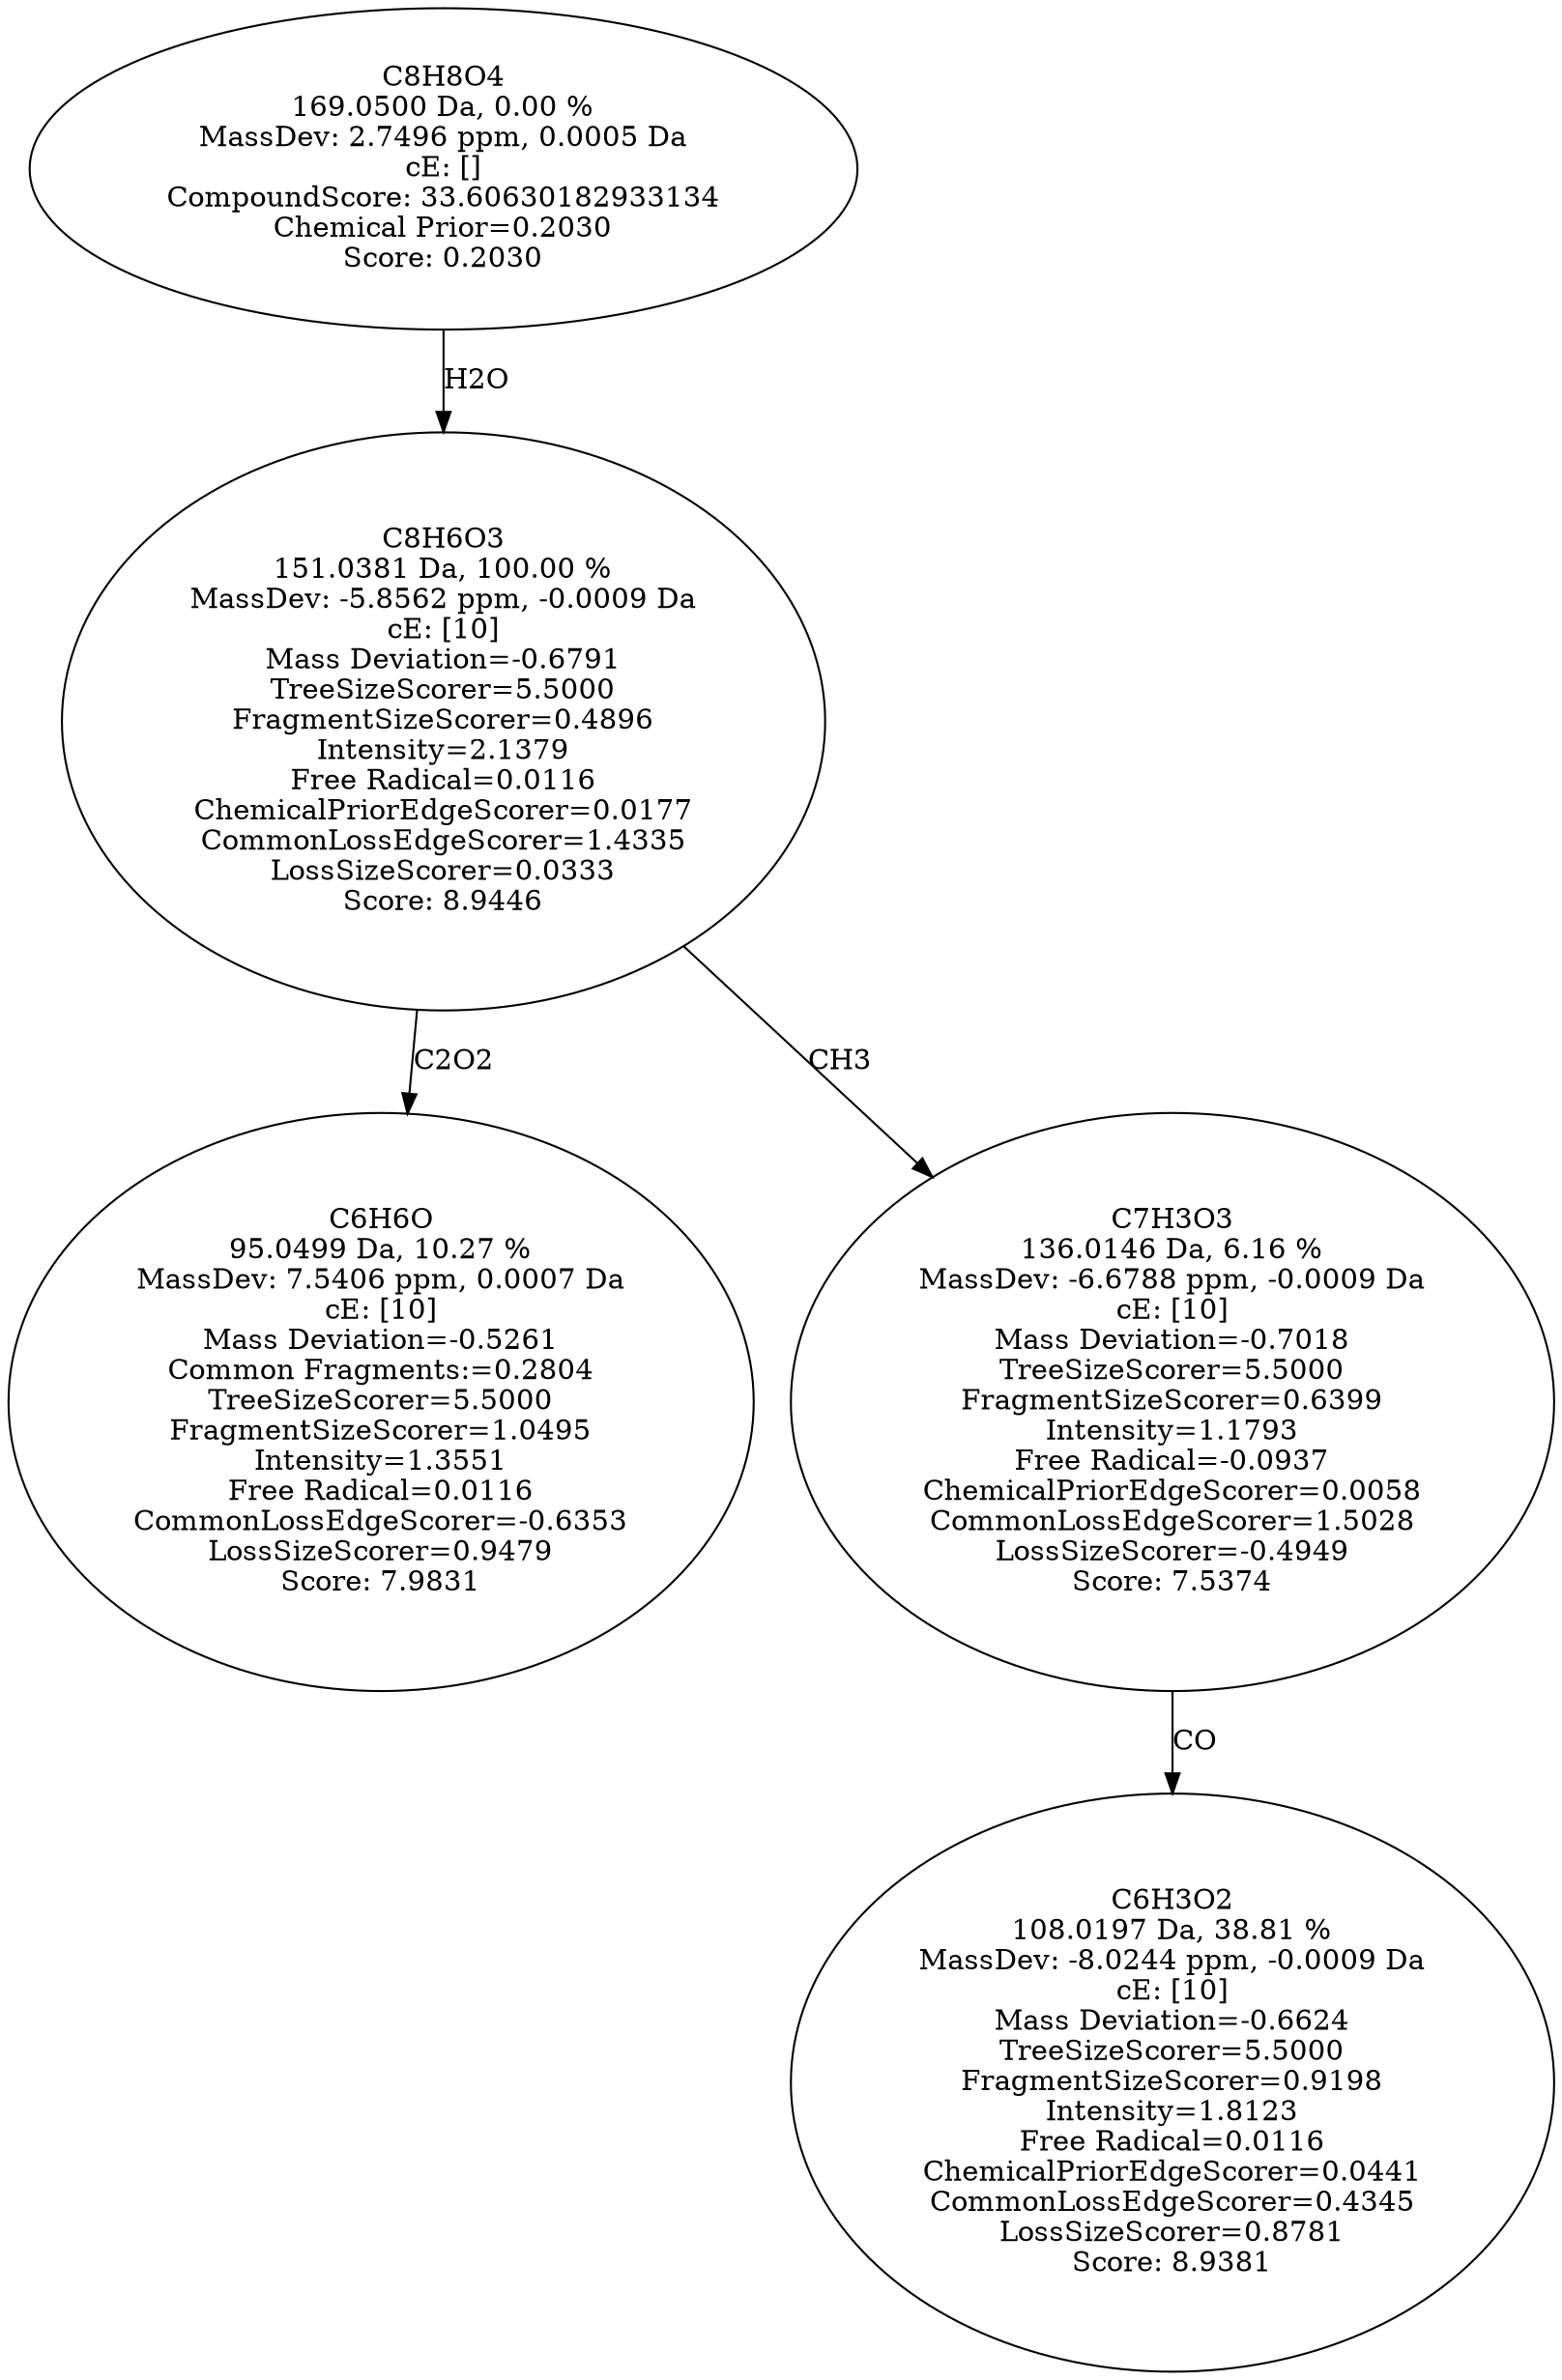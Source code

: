strict digraph {
v1 [label="C6H6O\n95.0499 Da, 10.27 %\nMassDev: 7.5406 ppm, 0.0007 Da\ncE: [10]\nMass Deviation=-0.5261\nCommon Fragments:=0.2804\nTreeSizeScorer=5.5000\nFragmentSizeScorer=1.0495\nIntensity=1.3551\nFree Radical=0.0116\nCommonLossEdgeScorer=-0.6353\nLossSizeScorer=0.9479\nScore: 7.9831"];
v2 [label="C6H3O2\n108.0197 Da, 38.81 %\nMassDev: -8.0244 ppm, -0.0009 Da\ncE: [10]\nMass Deviation=-0.6624\nTreeSizeScorer=5.5000\nFragmentSizeScorer=0.9198\nIntensity=1.8123\nFree Radical=0.0116\nChemicalPriorEdgeScorer=0.0441\nCommonLossEdgeScorer=0.4345\nLossSizeScorer=0.8781\nScore: 8.9381"];
v3 [label="C7H3O3\n136.0146 Da, 6.16 %\nMassDev: -6.6788 ppm, -0.0009 Da\ncE: [10]\nMass Deviation=-0.7018\nTreeSizeScorer=5.5000\nFragmentSizeScorer=0.6399\nIntensity=1.1793\nFree Radical=-0.0937\nChemicalPriorEdgeScorer=0.0058\nCommonLossEdgeScorer=1.5028\nLossSizeScorer=-0.4949\nScore: 7.5374"];
v4 [label="C8H6O3\n151.0381 Da, 100.00 %\nMassDev: -5.8562 ppm, -0.0009 Da\ncE: [10]\nMass Deviation=-0.6791\nTreeSizeScorer=5.5000\nFragmentSizeScorer=0.4896\nIntensity=2.1379\nFree Radical=0.0116\nChemicalPriorEdgeScorer=0.0177\nCommonLossEdgeScorer=1.4335\nLossSizeScorer=0.0333\nScore: 8.9446"];
v5 [label="C8H8O4\n169.0500 Da, 0.00 %\nMassDev: 2.7496 ppm, 0.0005 Da\ncE: []\nCompoundScore: 33.60630182933134\nChemical Prior=0.2030\nScore: 0.2030"];
v4 -> v1 [label="C2O2"];
v3 -> v2 [label="CO"];
v4 -> v3 [label="CH3"];
v5 -> v4 [label="H2O"];
}